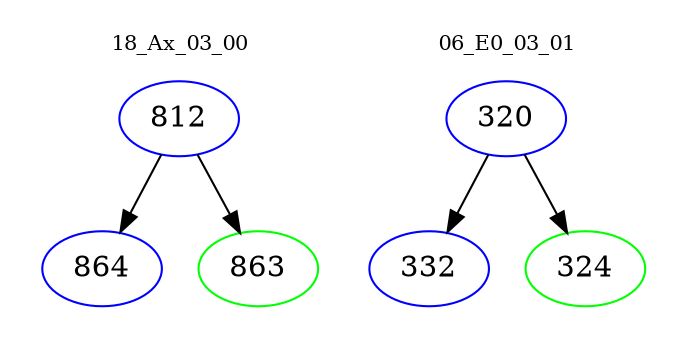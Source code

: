 digraph{
subgraph cluster_0 {
color = white
label = "18_Ax_03_00";
fontsize=10;
T0_812 [label="812", color="blue"]
T0_812 -> T0_864 [color="black"]
T0_864 [label="864", color="blue"]
T0_812 -> T0_863 [color="black"]
T0_863 [label="863", color="green"]
}
subgraph cluster_1 {
color = white
label = "06_E0_03_01";
fontsize=10;
T1_320 [label="320", color="blue"]
T1_320 -> T1_332 [color="black"]
T1_332 [label="332", color="blue"]
T1_320 -> T1_324 [color="black"]
T1_324 [label="324", color="green"]
}
}
